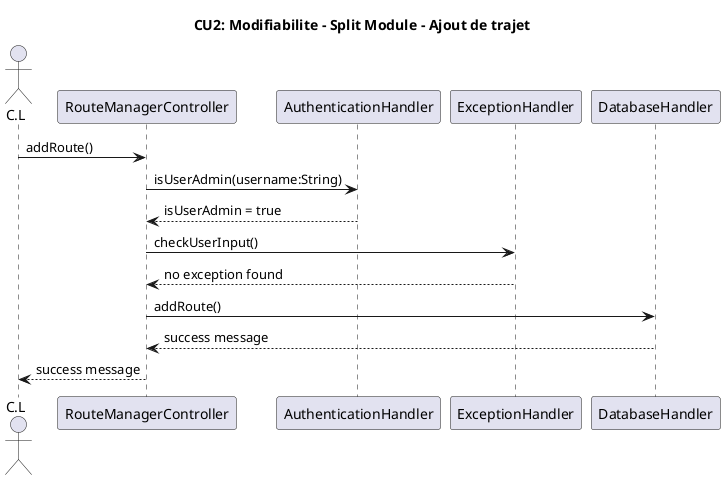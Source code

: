 @startuml
actor C.L as CL
participant RouteManagerController as Route
participant AuthenticationHandler as Auth
participant ExceptionHandler as Ex
participant DatabaseHandler as DB

title CU2: Modifiabilite - Split Module - Ajout de trajet

CL -> Route: addRoute()
Route -> Auth: isUserAdmin(username:String)
Auth --> Route: isUserAdmin = true
Route -> Ex: checkUserInput()
Ex --> Route: no exception found
Route -> DB: addRoute()
DB --> Route: success message
Route --> CL: success message
@enduml